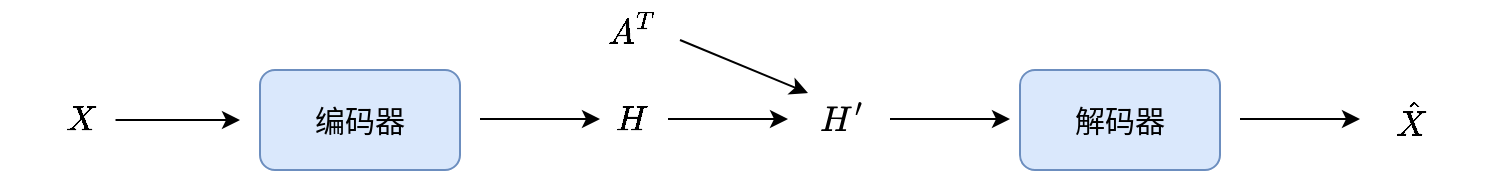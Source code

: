<mxfile version="22.1.11" type="github">
  <diagram name="第 1 页" id="vUpB62riLFgZIzcrb4dn">
    <mxGraphModel dx="1434" dy="738" grid="1" gridSize="10" guides="1" tooltips="1" connect="1" arrows="1" fold="1" page="1" pageScale="1" pageWidth="827" pageHeight="1169" math="1" shadow="0">
      <root>
        <mxCell id="0" />
        <mxCell id="1" parent="0" />
        <mxCell id="N6eUA97ssRl3NSmHeEUC-1" value="$${X}$$" style="text;html=1;align=center;verticalAlign=middle;resizable=0;points=[];autosize=1;strokeColor=none;fillColor=none;fontSize=15;" vertex="1" parent="1">
          <mxGeometry x="20" y="285" width="80" height="30" as="geometry" />
        </mxCell>
        <mxCell id="N6eUA97ssRl3NSmHeEUC-2" value="" style="endArrow=classic;html=1;rounded=0;exitX=0.722;exitY=0.5;exitDx=0;exitDy=0;exitPerimeter=0;" edge="1" parent="1" source="N6eUA97ssRl3NSmHeEUC-1">
          <mxGeometry width="50" height="50" relative="1" as="geometry">
            <mxPoint x="390" y="410" as="sourcePoint" />
            <mxPoint x="140" y="300" as="targetPoint" />
          </mxGeometry>
        </mxCell>
        <mxCell id="N6eUA97ssRl3NSmHeEUC-3" value="编码器" style="rounded=1;whiteSpace=wrap;html=1;fontSize=15;fillColor=#dae8fc;strokeColor=#6c8ebf;" vertex="1" parent="1">
          <mxGeometry x="150" y="275" width="100" height="50" as="geometry" />
        </mxCell>
        <mxCell id="N6eUA97ssRl3NSmHeEUC-4" value="" style="endArrow=classic;html=1;rounded=0;exitX=1;exitY=0.5;exitDx=0;exitDy=0;exitPerimeter=0;" edge="1" parent="1">
          <mxGeometry width="50" height="50" relative="1" as="geometry">
            <mxPoint x="260" y="299.5" as="sourcePoint" />
            <mxPoint x="320" y="299.5" as="targetPoint" />
          </mxGeometry>
        </mxCell>
        <mxCell id="N6eUA97ssRl3NSmHeEUC-8" value="" style="endArrow=classic;html=1;rounded=0;exitX=1;exitY=0.5;exitDx=0;exitDy=0;exitPerimeter=0;" edge="1" parent="1">
          <mxGeometry width="50" height="50" relative="1" as="geometry">
            <mxPoint x="354" y="299.5" as="sourcePoint" />
            <mxPoint x="414" y="299.5" as="targetPoint" />
          </mxGeometry>
        </mxCell>
        <mxCell id="N6eUA97ssRl3NSmHeEUC-9" value="&lt;svg style=&quot;vertical-align: 0px; font-size: 15px;&quot; xmlns:xlink=&quot;http://www.w3.org/1999/xlink&quot; viewBox=&quot;0 -809 1218.3 809&quot; role=&quot;img&quot; height=&quot;1.83ex&quot; width=&quot;2.756ex&quot; xmlns=&quot;http://www.w3.org/2000/svg&quot;&gt;&lt;defs style=&quot;font-size: 15px;&quot;&gt;&lt;path d=&quot;M228 637Q194 637 192 641Q191 643 191 649Q191 673 202 682Q204 683 219 683Q260 681 355 681Q389 681 418 681T463 682T483 682Q499 682 499 672Q499 670 497 658Q492 641 487 638H485Q483 638 480 638T473 638T464 637T455 637Q416 636 405 634T387 623Q384 619 355 500Q348 474 340 442T328 395L324 380Q324 378 469 378H614L615 381Q615 384 646 504Q674 619 674 627T617 637Q594 637 587 639T580 648Q580 650 582 660Q586 677 588 679T604 682Q609 682 646 681T740 680Q802 680 835 681T871 682Q888 682 888 672Q888 645 876 638H874Q872 638 869 638T862 638T853 637T844 637Q805 636 794 634T776 623Q773 618 704 340T634 58Q634 51 638 51Q646 48 692 46H723Q729 38 729 37T726 19Q722 6 716 0H701Q664 2 567 2Q533 2 504 2T458 2T437 1Q420 1 420 10Q420 15 423 24Q428 43 433 45Q437 46 448 46H454Q481 46 514 49Q520 50 522 50T528 55T534 64T540 82T547 110T558 153Q565 181 569 198Q602 330 602 331T457 332H312L279 197Q245 63 245 58Q245 51 253 49T303 46H334Q340 38 340 37T337 19Q333 6 327 0H312Q275 2 178 2Q144 2 115 2T69 2T48 1Q31 1 31 10Q31 12 34 24Q39 43 44 45Q48 46 59 46H65Q92 46 125 49Q139 52 144 61Q147 65 216 339T285 628Q285 635 228 637Z&quot; id=&quot;MJX-1-TEX-I-1D43B&quot; style=&quot;font-size: 15px;&quot;&gt;&lt;/path&gt;&lt;path d=&quot;M79 43Q73 43 52 49T30 61Q30 68 85 293T146 528Q161 560 198 560Q218 560 240 545T262 501Q262 496 260 486Q259 479 173 263T84 45T79 43Z&quot; id=&quot;MJX-1-TEX-V-2032&quot; style=&quot;font-size: 15px;&quot;&gt;&lt;/path&gt;&lt;/defs&gt;&lt;g transform=&quot;scale(1,-1)&quot; stroke-width=&quot;0&quot; fill=&quot;currentColor&quot; stroke=&quot;currentColor&quot; style=&quot;font-size: 15px;&quot;&gt;&lt;g data-mml-node=&quot;math&quot; style=&quot;font-size: 15px;&quot;&gt;&lt;g data-mml-node=&quot;msup&quot; style=&quot;font-size: 15px;&quot;&gt;&lt;g data-mjx-texclass=&quot;ORD&quot; data-mml-node=&quot;TeXAtom&quot; style=&quot;font-size: 15px;&quot;&gt;&lt;g data-mml-node=&quot;mi&quot; style=&quot;font-size: 15px;&quot;&gt;&lt;use xlink:href=&quot;#MJX-1-TEX-I-1D43B&quot; data-c=&quot;1D43B&quot; style=&quot;font-size: 15px;&quot;&gt;&lt;/use&gt;&lt;/g&gt;&lt;/g&gt;&lt;g data-mjx-texclass=&quot;ORD&quot; transform=&quot;translate(973.9,413) scale(0.707)&quot; data-mml-node=&quot;TeXAtom&quot; style=&quot;font-size: 15px;&quot;&gt;&lt;g data-mml-node=&quot;mi&quot; style=&quot;font-size: 15px;&quot;&gt;&lt;use xlink:href=&quot;#MJX-1-TEX-V-2032&quot; data-c=&quot;2032&quot; style=&quot;font-size: 15px;&quot;&gt;&lt;/use&gt;&lt;/g&gt;&lt;/g&gt;&lt;/g&gt;&lt;/g&gt;&lt;/g&gt;&lt;/svg&gt;" style="text;html=1;align=center;verticalAlign=middle;resizable=0;points=[];autosize=1;strokeColor=none;fillColor=none;fontSize=15;" vertex="1" parent="1">
          <mxGeometry x="420" y="285" width="40" height="30" as="geometry" />
        </mxCell>
        <mxCell id="N6eUA97ssRl3NSmHeEUC-10" value="$${H}$$" style="text;html=1;align=center;verticalAlign=middle;resizable=0;points=[];autosize=1;strokeColor=none;fillColor=none;fontSize=15;" vertex="1" parent="1">
          <mxGeometry x="295" y="285" width="80" height="30" as="geometry" />
        </mxCell>
        <mxCell id="N6eUA97ssRl3NSmHeEUC-11" value="$${A}^{T}$$" style="text;html=1;align=center;verticalAlign=middle;resizable=0;points=[];autosize=1;strokeColor=none;fillColor=none;fontSize=15;" vertex="1" parent="1">
          <mxGeometry x="285" y="240" width="100" height="30" as="geometry" />
        </mxCell>
        <mxCell id="N6eUA97ssRl3NSmHeEUC-12" value="" style="endArrow=classic;html=1;rounded=0;exitX=0.75;exitY=0.667;exitDx=0;exitDy=0;exitPerimeter=0;entryX=0.1;entryY=0.05;entryDx=0;entryDy=0;entryPerimeter=0;" edge="1" parent="1" source="N6eUA97ssRl3NSmHeEUC-11" target="N6eUA97ssRl3NSmHeEUC-9">
          <mxGeometry width="50" height="50" relative="1" as="geometry">
            <mxPoint x="390" y="410" as="sourcePoint" />
            <mxPoint x="410" y="280" as="targetPoint" />
          </mxGeometry>
        </mxCell>
        <mxCell id="N6eUA97ssRl3NSmHeEUC-13" value="" style="endArrow=classic;html=1;rounded=0;exitX=1;exitY=0.5;exitDx=0;exitDy=0;exitPerimeter=0;" edge="1" parent="1">
          <mxGeometry width="50" height="50" relative="1" as="geometry">
            <mxPoint x="465" y="299.5" as="sourcePoint" />
            <mxPoint x="525" y="299.5" as="targetPoint" />
          </mxGeometry>
        </mxCell>
        <mxCell id="N6eUA97ssRl3NSmHeEUC-14" value="解码器" style="rounded=1;whiteSpace=wrap;html=1;fontSize=15;fillColor=#dae8fc;strokeColor=#6c8ebf;" vertex="1" parent="1">
          <mxGeometry x="530" y="275" width="100" height="50" as="geometry" />
        </mxCell>
        <mxCell id="N6eUA97ssRl3NSmHeEUC-15" value="" style="endArrow=classic;html=1;rounded=0;exitX=1;exitY=0.5;exitDx=0;exitDy=0;exitPerimeter=0;" edge="1" parent="1">
          <mxGeometry width="50" height="50" relative="1" as="geometry">
            <mxPoint x="640" y="299.5" as="sourcePoint" />
            <mxPoint x="700" y="299.5" as="targetPoint" />
          </mxGeometry>
        </mxCell>
        <mxCell id="N6eUA97ssRl3NSmHeEUC-17" value="$$\hat{X}$$" style="text;html=1;align=center;verticalAlign=middle;resizable=0;points=[];autosize=1;strokeColor=none;fillColor=none;fontSize=15;" vertex="1" parent="1">
          <mxGeometry x="675" y="285" width="100" height="30" as="geometry" />
        </mxCell>
      </root>
    </mxGraphModel>
  </diagram>
</mxfile>
